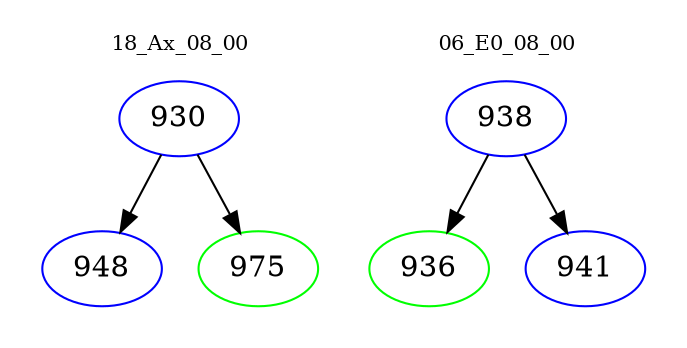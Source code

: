 digraph{
subgraph cluster_0 {
color = white
label = "18_Ax_08_00";
fontsize=10;
T0_930 [label="930", color="blue"]
T0_930 -> T0_948 [color="black"]
T0_948 [label="948", color="blue"]
T0_930 -> T0_975 [color="black"]
T0_975 [label="975", color="green"]
}
subgraph cluster_1 {
color = white
label = "06_E0_08_00";
fontsize=10;
T1_938 [label="938", color="blue"]
T1_938 -> T1_936 [color="black"]
T1_936 [label="936", color="green"]
T1_938 -> T1_941 [color="black"]
T1_941 [label="941", color="blue"]
}
}
